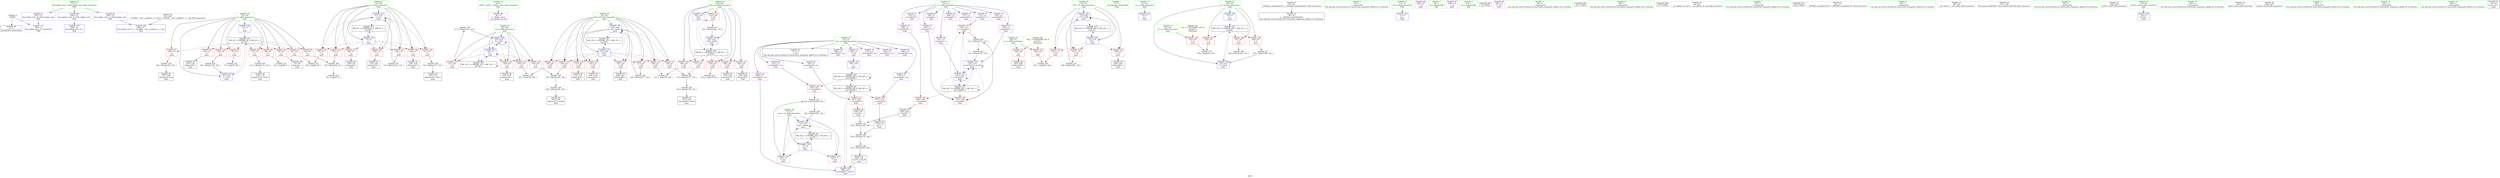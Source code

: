 digraph "SVFG" {
	label="SVFG";

	Node0x55aa3d83a610 [shape=record,color=grey,label="{NodeID: 0\nNullPtr}"];
	Node0x55aa3d83a610 -> Node0x55aa3d858ae0[style=solid];
	Node0x55aa3d83a610 -> Node0x55aa3d8603f0[style=solid];
	Node0x55aa3d8592c0 [shape=record,color=red,label="{NodeID: 97\n105\<--55\n\<--i\nmain\n}"];
	Node0x55aa3d8592c0 -> Node0x55aa3d85cbe0[style=solid];
	Node0x55aa3d83b0f0 [shape=record,color=green,label="{NodeID: 14\n4\<--6\n_ZStL8__ioinit\<--_ZStL8__ioinit_field_insensitive\nGlob }"];
	Node0x55aa3d83b0f0 -> Node0x55aa3d85b0b0[style=solid];
	Node0x55aa3d85cd60 [shape=record,color=grey,label="{NodeID: 194\n213 = Binary(212, 103, )\n}"];
	Node0x55aa3d85cd60 -> Node0x55aa3d860eb0[style=solid];
	Node0x55aa3d859e20 [shape=record,color=red,label="{NodeID: 111\n177\<--59\n\<--i26\nmain\n}"];
	Node0x55aa3d859e20 -> Node0x55aa3d865040[style=solid];
	Node0x55aa3d858190 [shape=record,color=green,label="{NodeID: 28\n59\<--60\ni26\<--i26_field_insensitive\nmain\n}"];
	Node0x55aa3d858190 -> Node0x55aa3d859bb0[style=solid];
	Node0x55aa3d858190 -> Node0x55aa3d859c80[style=solid];
	Node0x55aa3d858190 -> Node0x55aa3d859d50[style=solid];
	Node0x55aa3d858190 -> Node0x55aa3d859e20[style=solid];
	Node0x55aa3d858190 -> Node0x55aa3d859ef0[style=solid];
	Node0x55aa3d858190 -> Node0x55aa3d859fc0[style=solid];
	Node0x55aa3d858190 -> Node0x55aa3d860b70[style=solid];
	Node0x55aa3d858190 -> Node0x55aa3d861050[style=solid];
	Node0x55aa3d8651c0 [shape=record,color=grey,label="{NodeID: 208\n118 = Binary(117, 103, )\n}"];
	Node0x55aa3d8651c0 -> Node0x55aa3d85a2e0[style=solid];
	Node0x55aa3d85f150 [shape=record,color=red,label="{NodeID: 125\n212\<--63\n\<--k\nmain\n}"];
	Node0x55aa3d85f150 -> Node0x55aa3d85cd60[style=solid];
	Node0x55aa3d858cb0 [shape=record,color=black,label="{NodeID: 42\n17\<--15\n\<--res\nCan only get source location for instruction, argument, global var or function.}"];
	Node0x55aa3d86ddd0 [shape=record,color=black,label="{NodeID: 222\nMR_20V_2 = PHI(MR_20V_4, MR_20V_1, )\npts\{72 \}\n}"];
	Node0x55aa3d86ddd0 -> Node0x55aa3d8611f0[style=dashed];
	Node0x55aa3d85fcb0 [shape=record,color=red,label="{NodeID: 139\n175\<--174\n\<--arrayidx40\nmain\n}"];
	Node0x55aa3d85fcb0 -> Node0x55aa3d85a6f0[style=solid];
	Node0x55aa3d85a890 [shape=record,color=black,label="{NodeID: 56\n187\<--186\nidxprom47\<--sub46\nmain\n}"];
	Node0x55aa3d860900 [shape=record,color=blue,label="{NodeID: 153\n57\<--135\nj\<--inc\nmain\n}"];
	Node0x55aa3d860900 -> Node0x55aa3d859600[style=dashed];
	Node0x55aa3d860900 -> Node0x55aa3d8596d0[style=dashed];
	Node0x55aa3d860900 -> Node0x55aa3d8597a0[style=dashed];
	Node0x55aa3d860900 -> Node0x55aa3d859870[style=dashed];
	Node0x55aa3d860900 -> Node0x55aa3d859940[style=dashed];
	Node0x55aa3d860900 -> Node0x55aa3d859a10[style=dashed];
	Node0x55aa3d860900 -> Node0x55aa3d859ae0[style=dashed];
	Node0x55aa3d860900 -> Node0x55aa3d860900[style=dashed];
	Node0x55aa3d860900 -> Node0x55aa3d870ad0[style=dashed];
	Node0x55aa3d85b3f0 [shape=record,color=purple,label="{NodeID: 70\n111\<--13\narrayidx11\<--c\nmain\n}"];
	Node0x55aa3d85b3f0 -> Node0x55aa3d85fb10[style=solid];
	Node0x55aa3d861460 [shape=record,color=blue,label="{NodeID: 167\n73\<--258\ni75\<--inc86\nmain\n}"];
	Node0x55aa3d861460 -> Node0x55aa3d85f8a0[style=dashed];
	Node0x55aa3d861460 -> Node0x55aa3d85f970[style=dashed];
	Node0x55aa3d861460 -> Node0x55aa3d85fa40[style=dashed];
	Node0x55aa3d861460 -> Node0x55aa3d861460[style=dashed];
	Node0x55aa3d861460 -> Node0x55aa3d86e2d0[style=dashed];
	Node0x55aa3d85bf50 [shape=record,color=purple,label="{NodeID: 84\n248\<--15\narrayidx80\<--res\nmain\n}"];
	Node0x55aa3d83a4f0 [shape=record,color=green,label="{NodeID: 1\n7\<--1\n__dso_handle\<--dummyObj\nGlob }"];
	Node0x55aa3d859390 [shape=record,color=red,label="{NodeID: 98\n113\<--55\n\<--i\nmain\n}"];
	Node0x55aa3d859390 -> Node0x55aa3d85d660[style=solid];
	Node0x55aa3d83b1c0 [shape=record,color=green,label="{NodeID: 15\n8\<--10\nn\<--n_field_insensitive\nGlob }"];
	Node0x55aa3d83b1c0 -> Node0x55aa3d85fff0[style=solid];
	Node0x55aa3d85cee0 [shape=record,color=grey,label="{NodeID: 195\n218 = Binary(217, 103, )\n}"];
	Node0x55aa3d85cee0 -> Node0x55aa3d860f80[style=solid];
	Node0x55aa3d859ef0 [shape=record,color=red,label="{NodeID: 112\n204\<--59\n\<--i26\nmain\n}"];
	Node0x55aa3d859ef0 -> Node0x55aa3d85ad70[style=solid];
	Node0x55aa3d858220 [shape=record,color=green,label="{NodeID: 29\n61\<--62\nj30\<--j30_field_insensitive\nmain\n}"];
	Node0x55aa3d858220 -> Node0x55aa3d85a090[style=solid];
	Node0x55aa3d858220 -> Node0x55aa3d85a160[style=solid];
	Node0x55aa3d858220 -> Node0x55aa3d85ea00[style=solid];
	Node0x55aa3d858220 -> Node0x55aa3d85ead0[style=solid];
	Node0x55aa3d858220 -> Node0x55aa3d85eba0[style=solid];
	Node0x55aa3d858220 -> Node0x55aa3d85ec70[style=solid];
	Node0x55aa3d858220 -> Node0x55aa3d85ed40[style=solid];
	Node0x55aa3d858220 -> Node0x55aa3d85ee10[style=solid];
	Node0x55aa3d858220 -> Node0x55aa3d860c40[style=solid];
	Node0x55aa3d858220 -> Node0x55aa3d860f80[style=solid];
	Node0x55aa3d865340 [shape=record,color=grey,label="{NodeID: 209\n254 = Binary(253, 124, )\n}"];
	Node0x55aa3d865340 -> Node0x55aa3d861390[style=solid];
	Node0x55aa3d85f220 [shape=record,color=red,label="{NodeID: 126\n233\<--65\n\<--tt\nmain\n}"];
	Node0x55aa3d85f220 -> Node0x55aa3d866240[style=solid];
	Node0x55aa3d858db0 [shape=record,color=black,label="{NodeID: 43\n36\<--37\n\<--_ZNSt8ios_base4InitD1Ev\nCan only get source location for instruction, argument, global var or function.}"];
	Node0x55aa3d86e2d0 [shape=record,color=black,label="{NodeID: 223\nMR_22V_2 = PHI(MR_22V_4, MR_22V_1, )\npts\{74 \}\n}"];
	Node0x55aa3d86e2d0 -> Node0x55aa3d8612c0[style=dashed];
	Node0x55aa3d85fd80 [shape=record,color=red,label="{NodeID: 140\n189\<--188\n\<--arrayidx48\nmain\n}"];
	Node0x55aa3d85fd80 -> Node0x55aa3d85a960[style=solid];
	Node0x55aa3d85a960 [shape=record,color=black,label="{NodeID: 57\n190\<--189\nconv49\<--\nmain\n}"];
	Node0x55aa3d85a960 -> Node0x55aa3d862830[style=solid];
	Node0x55aa3d8609d0 [shape=record,color=blue,label="{NodeID: 154\n55\<--140\ni\<--inc24\nmain\n}"];
	Node0x55aa3d8609d0 -> Node0x55aa3d8705d0[style=dashed];
	Node0x55aa3d85b4c0 [shape=record,color=purple,label="{NodeID: 71\n116\<--13\narrayidx14\<--c\nmain\n}"];
	Node0x55aa3d861530 [shape=record,color=blue,label="{NodeID: 168\n67\<--270\nit\<--inc91\nmain\n}"];
	Node0x55aa3d861530 -> Node0x55aa3d86d8d0[style=dashed];
	Node0x55aa3d85c020 [shape=record,color=purple,label="{NodeID: 85\n251\<--15\narrayidx82\<--res\nmain\n}"];
	Node0x55aa3d85c020 -> Node0x55aa3d85ff20[style=solid];
	Node0x55aa3d83fa50 [shape=record,color=green,label="{NodeID: 2\n9\<--1\n\<--dummyObj\nCan only get source location for instruction, argument, global var or function.}"];
	Node0x55aa3d859460 [shape=record,color=red,label="{NodeID: 99\n125\<--55\n\<--i\nmain\n}"];
	Node0x55aa3d859460 -> Node0x55aa3d85a3b0[style=solid];
	Node0x55aa3d83edc0 [shape=record,color=green,label="{NodeID: 16\n11\<--12\nm\<--m_field_insensitive\nGlob }"];
	Node0x55aa3d83edc0 -> Node0x55aa3d8600f0[style=solid];
	Node0x55aa3d85d060 [shape=record,color=grey,label="{NodeID: 196\n186 = Binary(185, 103, )\n}"];
	Node0x55aa3d85d060 -> Node0x55aa3d85a890[style=solid];
	Node0x55aa3d859fc0 [shape=record,color=red,label="{NodeID: 113\n222\<--59\n\<--i26\nmain\n}"];
	Node0x55aa3d859fc0 -> Node0x55aa3d85d7e0[style=solid];
	Node0x55aa3d8582b0 [shape=record,color=green,label="{NodeID: 30\n63\<--64\nk\<--k_field_insensitive\nmain\n}"];
	Node0x55aa3d8582b0 -> Node0x55aa3d85eee0[style=solid];
	Node0x55aa3d8582b0 -> Node0x55aa3d85efb0[style=solid];
	Node0x55aa3d8582b0 -> Node0x55aa3d85f080[style=solid];
	Node0x55aa3d8582b0 -> Node0x55aa3d85f150[style=solid];
	Node0x55aa3d8582b0 -> Node0x55aa3d860d10[style=solid];
	Node0x55aa3d8582b0 -> Node0x55aa3d860eb0[style=solid];
	Node0x55aa3d8654c0 [shape=record,color=grey,label="{NodeID: 210\n258 = Binary(257, 103, )\n}"];
	Node0x55aa3d8654c0 -> Node0x55aa3d861460[style=solid];
	Node0x55aa3d85f2f0 [shape=record,color=red,label="{NodeID: 127\n232\<--67\n\<--it\nmain\n}"];
	Node0x55aa3d85f2f0 -> Node0x55aa3d866240[style=solid];
	Node0x55aa3d858eb0 [shape=record,color=black,label="{NodeID: 44\n97\<--96\nidxprom\<--\nmain\n}"];
	Node0x55aa3d85fe50 [shape=record,color=red,label="{NodeID: 141\n197\<--196\n\<--arrayidx53\nmain\n}"];
	Node0x55aa3d85fe50 -> Node0x55aa3d85abd0[style=solid];
	Node0x55aa3d85aa30 [shape=record,color=black,label="{NodeID: 58\n192\<--191\nidxprom50\<--\nmain\n}"];
	Node0x55aa3d860aa0 [shape=record,color=blue,label="{NodeID: 155\n149\<--103\n\<--\nmain\n}"];
	Node0x55aa3d860aa0 -> Node0x55aa3d8700d0[style=dashed];
	Node0x55aa3d85b590 [shape=record,color=purple,label="{NodeID: 72\n120\<--13\narrayidx17\<--c\nmain\n}"];
	Node0x55aa3d85b590 -> Node0x55aa3d85fbe0[style=solid];
	Node0x55aa3d85c0f0 [shape=record,color=purple,label="{NodeID: 86\n226\<--19\n\<--.str\nmain\n}"];
	Node0x55aa3d83e590 [shape=record,color=green,label="{NodeID: 3\n19\<--1\n.str\<--dummyObj\nGlob }"];
	Node0x55aa3d859530 [shape=record,color=red,label="{NodeID: 100\n139\<--55\n\<--i\nmain\n}"];
	Node0x55aa3d859530 -> Node0x55aa3d864bc0[style=solid];
	Node0x55aa3d83ee90 [shape=record,color=green,label="{NodeID: 17\n13\<--14\nc\<--c_field_insensitive\nGlob }"];
	Node0x55aa3d83ee90 -> Node0x55aa3d85b180[style=solid];
	Node0x55aa3d83ee90 -> Node0x55aa3d85b250[style=solid];
	Node0x55aa3d83ee90 -> Node0x55aa3d85b320[style=solid];
	Node0x55aa3d83ee90 -> Node0x55aa3d85b3f0[style=solid];
	Node0x55aa3d83ee90 -> Node0x55aa3d85b4c0[style=solid];
	Node0x55aa3d83ee90 -> Node0x55aa3d85b590[style=solid];
	Node0x55aa3d83ee90 -> Node0x55aa3d85b660[style=solid];
	Node0x55aa3d83ee90 -> Node0x55aa3d85b730[style=solid];
	Node0x55aa3d83ee90 -> Node0x55aa3d85b800[style=solid];
	Node0x55aa3d83ee90 -> Node0x55aa3d85b8d0[style=solid];
	Node0x55aa3d85d1e0 [shape=record,color=grey,label="{NodeID: 197\n270 = Binary(269, 103, )\n}"];
	Node0x55aa3d85d1e0 -> Node0x55aa3d861530[style=solid];
	Node0x55aa3d85a090 [shape=record,color=red,label="{NodeID: 114\n159\<--61\n\<--j30\nmain\n}"];
	Node0x55aa3d85a090 -> Node0x55aa3d865f40[style=solid];
	Node0x55aa3d858340 [shape=record,color=green,label="{NodeID: 31\n65\<--66\ntt\<--tt_field_insensitive\nmain\n}"];
	Node0x55aa3d858340 -> Node0x55aa3d85f220[style=solid];
	Node0x55aa3d865640 [shape=record,color=grey,label="{NodeID: 211\n253 = Binary(245, 252, )\n}"];
	Node0x55aa3d865640 -> Node0x55aa3d865340[style=solid];
	Node0x55aa3d85f3c0 [shape=record,color=red,label="{NodeID: 128\n261\<--67\n\<--it\nmain\n}"];
	Node0x55aa3d85f3c0 -> Node0x55aa3d85d360[style=solid];
	Node0x55aa3d858f80 [shape=record,color=black,label="{NodeID: 45\n100\<--99\nidxprom6\<--\nmain\n}"];
	Node0x55aa3d85ff20 [shape=record,color=red,label="{NodeID: 142\n252\<--251\n\<--arrayidx82\nmain\n}"];
	Node0x55aa3d85ff20 -> Node0x55aa3d865640[style=solid];
	Node0x55aa3d85ab00 [shape=record,color=black,label="{NodeID: 59\n195\<--194\nidxprom52\<--\nmain\n}"];
	Node0x55aa3d8732d0 [shape=record,color=black,label="{NodeID: 239\nMR_26V_5 = PHI(MR_26V_6, MR_26V_4, )\npts\{180000 \}\n}"];
	Node0x55aa3d8732d0 -> Node0x55aa3d85fcb0[style=dashed];
	Node0x55aa3d8732d0 -> Node0x55aa3d85fe50[style=dashed];
	Node0x55aa3d8732d0 -> Node0x55aa3d860de0[style=dashed];
	Node0x55aa3d8732d0 -> Node0x55aa3d8700d0[style=dashed];
	Node0x55aa3d8732d0 -> Node0x55aa3d8732d0[style=dashed];
	Node0x55aa3d860b70 [shape=record,color=blue,label="{NodeID: 156\n59\<--152\ni26\<--\nmain\n}"];
	Node0x55aa3d860b70 -> Node0x55aa3d86f1d0[style=dashed];
	Node0x55aa3d85b660 [shape=record,color=purple,label="{NodeID: 73\n127\<--13\narrayidx20\<--c\nmain\n}"];
	Node0x55aa3d85c1c0 [shape=record,color=purple,label="{NodeID: 87\n236\<--19\n\<--.str\nmain\n}"];
	Node0x55aa3d83e620 [shape=record,color=green,label="{NodeID: 4\n21\<--1\n.str.1\<--dummyObj\nGlob }"];
	Node0x55aa3d880000 [shape=record,color=black,label="{NodeID: 267\n35 = PHI()\n}"];
	Node0x55aa3d859600 [shape=record,color=red,label="{NodeID: 101\n84\<--57\n\<--j\nmain\n}"];
	Node0x55aa3d859600 -> Node0x55aa3d865c40[style=solid];
	Node0x55aa3d83ef60 [shape=record,color=green,label="{NodeID: 18\n15\<--18\nres\<--res_field_insensitive\nGlob }"];
	Node0x55aa3d83ef60 -> Node0x55aa3d858cb0[style=solid];
	Node0x55aa3d83ef60 -> Node0x55aa3d85b9a0[style=solid];
	Node0x55aa3d83ef60 -> Node0x55aa3d85ba70[style=solid];
	Node0x55aa3d83ef60 -> Node0x55aa3d85bb40[style=solid];
	Node0x55aa3d83ef60 -> Node0x55aa3d85bc10[style=solid];
	Node0x55aa3d83ef60 -> Node0x55aa3d85bce0[style=solid];
	Node0x55aa3d83ef60 -> Node0x55aa3d85bdb0[style=solid];
	Node0x55aa3d83ef60 -> Node0x55aa3d85be80[style=solid];
	Node0x55aa3d83ef60 -> Node0x55aa3d85bf50[style=solid];
	Node0x55aa3d83ef60 -> Node0x55aa3d85c020[style=solid];
	Node0x55aa3d85d360 [shape=record,color=grey,label="{NodeID: 198\n262 = Binary(261, 103, )\n}"];
	Node0x55aa3d85a160 [shape=record,color=red,label="{NodeID: 115\n166\<--61\n\<--j30\nmain\n}"];
	Node0x55aa3d85a160 -> Node0x55aa3d8657c0[style=solid];
	Node0x55aa3d8583d0 [shape=record,color=green,label="{NodeID: 32\n67\<--68\nit\<--it_field_insensitive\nmain\n}"];
	Node0x55aa3d8583d0 -> Node0x55aa3d85f2f0[style=solid];
	Node0x55aa3d8583d0 -> Node0x55aa3d85f3c0[style=solid];
	Node0x55aa3d8583d0 -> Node0x55aa3d85f490[style=solid];
	Node0x55aa3d8583d0 -> Node0x55aa3d861120[style=solid];
	Node0x55aa3d8583d0 -> Node0x55aa3d861530[style=solid];
	Node0x55aa3d8657c0 [shape=record,color=grey,label="{NodeID: 212\n167 = cmp(165, 166, )\n}"];
	Node0x55aa3d85f490 [shape=record,color=red,label="{NodeID: 129\n269\<--67\n\<--it\nmain\n}"];
	Node0x55aa3d85f490 -> Node0x55aa3d85d1e0[style=solid];
	Node0x55aa3d859050 [shape=record,color=black,label="{NodeID: 46\n107\<--106\nidxprom8\<--sub\nmain\n}"];
	Node0x55aa3d86f1d0 [shape=record,color=black,label="{NodeID: 226\nMR_8V_3 = PHI(MR_8V_4, MR_8V_2, )\npts\{60 \}\n}"];
	Node0x55aa3d86f1d0 -> Node0x55aa3d859bb0[style=dashed];
	Node0x55aa3d86f1d0 -> Node0x55aa3d859c80[style=dashed];
	Node0x55aa3d86f1d0 -> Node0x55aa3d859d50[style=dashed];
	Node0x55aa3d86f1d0 -> Node0x55aa3d859e20[style=dashed];
	Node0x55aa3d86f1d0 -> Node0x55aa3d859ef0[style=dashed];
	Node0x55aa3d86f1d0 -> Node0x55aa3d859fc0[style=dashed];
	Node0x55aa3d86f1d0 -> Node0x55aa3d861050[style=dashed];
	Node0x55aa3d85fff0 [shape=record,color=blue,label="{NodeID: 143\n8\<--9\nn\<--\nGlob }"];
	Node0x55aa3d85abd0 [shape=record,color=black,label="{NodeID: 60\n198\<--197\nconv54\<--\nmain\n}"];
	Node0x55aa3d85abd0 -> Node0x55aa3d862830[style=solid];
	Node0x55aa3d860c40 [shape=record,color=blue,label="{NodeID: 157\n61\<--103\nj30\<--\nmain\n}"];
	Node0x55aa3d860c40 -> Node0x55aa3d85a090[style=dashed];
	Node0x55aa3d860c40 -> Node0x55aa3d85a160[style=dashed];
	Node0x55aa3d860c40 -> Node0x55aa3d85ea00[style=dashed];
	Node0x55aa3d860c40 -> Node0x55aa3d85ead0[style=dashed];
	Node0x55aa3d860c40 -> Node0x55aa3d85eba0[style=dashed];
	Node0x55aa3d860c40 -> Node0x55aa3d85ec70[style=dashed];
	Node0x55aa3d860c40 -> Node0x55aa3d85ed40[style=dashed];
	Node0x55aa3d860c40 -> Node0x55aa3d85ee10[style=dashed];
	Node0x55aa3d860c40 -> Node0x55aa3d860f80[style=dashed];
	Node0x55aa3d860c40 -> Node0x55aa3d86f6d0[style=dashed];
	Node0x55aa3d85b730 [shape=record,color=purple,label="{NodeID: 74\n130\<--13\narrayidx22\<--c\nmain\n}"];
	Node0x55aa3d85b730 -> Node0x55aa3d860830[style=solid];
	Node0x55aa3d85c290 [shape=record,color=purple,label="{NodeID: 88\n264\<--21\n\<--.str.1\nmain\n}"];
	Node0x55aa3d83a7b0 [shape=record,color=green,label="{NodeID: 5\n24\<--1\n\<--dummyObj\nCan only get source location for instruction, argument, global var or function.}"];
	Node0x55aa3d880100 [shape=record,color=black,label="{NodeID: 268\n227 = PHI()\n}"];
	Node0x55aa3d8596d0 [shape=record,color=red,label="{NodeID: 102\n91\<--57\n\<--j\nmain\n}"];
	Node0x55aa3d8596d0 -> Node0x55aa3d862530[style=solid];
	Node0x55aa3d83f030 [shape=record,color=green,label="{NodeID: 19\n23\<--27\nllvm.global_ctors\<--llvm.global_ctors_field_insensitive\nGlob }"];
	Node0x55aa3d83f030 -> Node0x55aa3d85c360[style=solid];
	Node0x55aa3d83f030 -> Node0x55aa3d85c460[style=solid];
	Node0x55aa3d83f030 -> Node0x55aa3d85c560[style=solid];
	Node0x55aa3d85d4e0 [shape=record,color=grey,label="{NodeID: 199\n185 = Binary(183, 184, )\n}"];
	Node0x55aa3d85d4e0 -> Node0x55aa3d85d060[style=solid];
	Node0x55aa3d85ea00 [shape=record,color=red,label="{NodeID: 116\n172\<--61\n\<--j30\nmain\n}"];
	Node0x55aa3d85ea00 -> Node0x55aa3d85a620[style=solid];
	Node0x55aa3d8584a0 [shape=record,color=green,label="{NodeID: 33\n69\<--70\nn\<--n_field_insensitive\nmain\n}"];
	Node0x55aa3d8584a0 -> Node0x55aa3d85f560[style=solid];
	Node0x55aa3d8584a0 -> Node0x55aa3d85f630[style=solid];
	Node0x55aa3d865940 [shape=record,color=grey,label="{NodeID: 213\n94 = cmp(93, 9, )\n}"];
	Node0x55aa3d85f560 [shape=record,color=red,label="{NodeID: 130\n242\<--69\n\<--n\nmain\n}"];
	Node0x55aa3d85f560 -> Node0x55aa3d8663c0[style=solid];
	Node0x55aa3d859120 [shape=record,color=black,label="{NodeID: 47\n110\<--109\nidxprom10\<--\nmain\n}"];
	Node0x55aa3d86f6d0 [shape=record,color=black,label="{NodeID: 227\nMR_10V_2 = PHI(MR_10V_4, MR_10V_1, )\npts\{62 \}\n}"];
	Node0x55aa3d86f6d0 -> Node0x55aa3d860c40[style=dashed];
	Node0x55aa3d8600f0 [shape=record,color=blue,label="{NodeID: 144\n11\<--9\nm\<--\nGlob }"];
	Node0x55aa3d85aca0 [shape=record,color=black,label="{NodeID: 61\n203\<--201\nconv57\<--rem56\nmain\n}"];
	Node0x55aa3d85aca0 -> Node0x55aa3d860de0[style=solid];
	Node0x55aa3d860d10 [shape=record,color=blue,label="{NodeID: 158\n63\<--9\nk\<--\nmain\n}"];
	Node0x55aa3d860d10 -> Node0x55aa3d85eee0[style=dashed];
	Node0x55aa3d860d10 -> Node0x55aa3d85efb0[style=dashed];
	Node0x55aa3d860d10 -> Node0x55aa3d85f080[style=dashed];
	Node0x55aa3d860d10 -> Node0x55aa3d85f150[style=dashed];
	Node0x55aa3d860d10 -> Node0x55aa3d860d10[style=dashed];
	Node0x55aa3d860d10 -> Node0x55aa3d860eb0[style=dashed];
	Node0x55aa3d860d10 -> Node0x55aa3d86fbd0[style=dashed];
	Node0x55aa3d85b800 [shape=record,color=purple,label="{NodeID: 75\n182\<--13\narrayidx44\<--c\nmain\n}"];
	Node0x55aa3d85c360 [shape=record,color=purple,label="{NodeID: 89\n289\<--23\nllvm.global_ctors_0\<--llvm.global_ctors\nGlob }"];
	Node0x55aa3d85c360 -> Node0x55aa3d8601f0[style=solid];
	Node0x55aa3d83a840 [shape=record,color=green,label="{NodeID: 6\n80\<--1\n\<--dummyObj\nCan only get source location for instruction, argument, global var or function.}"];
	Node0x55aa3d880200 [shape=record,color=black,label="{NodeID: 269\n237 = PHI()\n}"];
	Node0x55aa3d8597a0 [shape=record,color=red,label="{NodeID: 103\n99\<--57\n\<--j\nmain\n}"];
	Node0x55aa3d8597a0 -> Node0x55aa3d858f80[style=solid];
	Node0x55aa3d83f100 [shape=record,color=green,label="{NodeID: 20\n28\<--29\n__cxx_global_var_init\<--__cxx_global_var_init_field_insensitive\n}"];
	Node0x55aa3d85d660 [shape=record,color=grey,label="{NodeID: 200\n114 = Binary(113, 103, )\n}"];
	Node0x55aa3d85d660 -> Node0x55aa3d85a210[style=solid];
	Node0x55aa3d85ead0 [shape=record,color=red,label="{NodeID: 117\n178\<--61\n\<--j30\nmain\n}"];
	Node0x55aa3d85ead0 -> Node0x55aa3d865040[style=solid];
	Node0x55aa3d858570 [shape=record,color=green,label="{NodeID: 34\n71\<--72\nans\<--ans_field_insensitive\nmain\n}"];
	Node0x55aa3d858570 -> Node0x55aa3d85f700[style=solid];
	Node0x55aa3d858570 -> Node0x55aa3d85f7d0[style=solid];
	Node0x55aa3d858570 -> Node0x55aa3d8611f0[style=solid];
	Node0x55aa3d858570 -> Node0x55aa3d861390[style=solid];
	Node0x55aa3d865ac0 [shape=record,color=grey,label="{NodeID: 214\n89 = cmp(88, 9, )\n}"];
	Node0x55aa3d85f630 [shape=record,color=red,label="{NodeID: 131\n246\<--69\n\<--n\nmain\n}"];
	Node0x55aa3d85f630 -> Node0x55aa3d85af10[style=solid];
	Node0x55aa3d85a210 [shape=record,color=black,label="{NodeID: 48\n115\<--114\nidxprom13\<--sub12\nmain\n}"];
	Node0x55aa3d86fbd0 [shape=record,color=black,label="{NodeID: 228\nMR_12V_2 = PHI(MR_12V_3, MR_12V_1, )\npts\{64 \}\n}"];
	Node0x55aa3d86fbd0 -> Node0x55aa3d860d10[style=dashed];
	Node0x55aa3d86fbd0 -> Node0x55aa3d86fbd0[style=dashed];
	Node0x55aa3d8601f0 [shape=record,color=blue,label="{NodeID: 145\n289\<--24\nllvm.global_ctors_0\<--\nGlob }"];
	Node0x55aa3d85ad70 [shape=record,color=black,label="{NodeID: 62\n205\<--204\nidxprom58\<--\nmain\n}"];
	Node0x55aa3d860de0 [shape=record,color=blue,label="{NodeID: 159\n209\<--203\narrayidx61\<--conv57\nmain\n}"];
	Node0x55aa3d860de0 -> Node0x55aa3d8732d0[style=dashed];
	Node0x55aa3d85b8d0 [shape=record,color=purple,label="{NodeID: 76\n188\<--13\narrayidx48\<--c\nmain\n}"];
	Node0x55aa3d85b8d0 -> Node0x55aa3d85fd80[style=solid];
	Node0x55aa3d85c460 [shape=record,color=purple,label="{NodeID: 90\n290\<--23\nllvm.global_ctors_1\<--llvm.global_ctors\nGlob }"];
	Node0x55aa3d85c460 -> Node0x55aa3d8602f0[style=solid];
	Node0x55aa3d83a9f0 [shape=record,color=green,label="{NodeID: 7\n103\<--1\n\<--dummyObj\nCan only get source location for instruction, argument, global var or function.}"];
	Node0x55aa3d880300 [shape=record,color=black,label="{NodeID: 270\n265 = PHI()\n}"];
	Node0x55aa3d859870 [shape=record,color=red,label="{NodeID: 104\n109\<--57\n\<--j\nmain\n}"];
	Node0x55aa3d859870 -> Node0x55aa3d859120[style=solid];
	Node0x55aa3d83f1d0 [shape=record,color=green,label="{NodeID: 21\n32\<--33\n_ZNSt8ios_base4InitC1Ev\<--_ZNSt8ios_base4InitC1Ev_field_insensitive\n}"];
	Node0x55aa3d85d7e0 [shape=record,color=grey,label="{NodeID: 201\n223 = Binary(222, 103, )\n}"];
	Node0x55aa3d85d7e0 -> Node0x55aa3d861050[style=solid];
	Node0x55aa3d85eba0 [shape=record,color=red,label="{NodeID: 118\n183\<--61\n\<--j30\nmain\n}"];
	Node0x55aa3d85eba0 -> Node0x55aa3d85d4e0[style=solid];
	Node0x55aa3d858640 [shape=record,color=green,label="{NodeID: 35\n73\<--74\ni75\<--i75_field_insensitive\nmain\n}"];
	Node0x55aa3d858640 -> Node0x55aa3d85f8a0[style=solid];
	Node0x55aa3d858640 -> Node0x55aa3d85f970[style=solid];
	Node0x55aa3d858640 -> Node0x55aa3d85fa40[style=solid];
	Node0x55aa3d858640 -> Node0x55aa3d8612c0[style=solid];
	Node0x55aa3d858640 -> Node0x55aa3d861460[style=solid];
	Node0x55aa3d865c40 [shape=record,color=grey,label="{NodeID: 215\n86 = cmp(84, 85, )\n}"];
	Node0x55aa3d85f700 [shape=record,color=red,label="{NodeID: 132\n245\<--71\n\<--ans\nmain\n}"];
	Node0x55aa3d85f700 -> Node0x55aa3d865640[style=solid];
	Node0x55aa3d85a2e0 [shape=record,color=black,label="{NodeID: 49\n119\<--118\nidxprom16\<--sub15\nmain\n}"];
	Node0x55aa3d8700d0 [shape=record,color=black,label="{NodeID: 229\nMR_26V_3 = PHI(MR_26V_4, MR_26V_2, )\npts\{180000 \}\n}"];
	Node0x55aa3d8700d0 -> Node0x55aa3d85ff20[style=dashed];
	Node0x55aa3d8700d0 -> Node0x55aa3d8700d0[style=dashed];
	Node0x55aa3d8700d0 -> Node0x55aa3d8732d0[style=dashed];
	Node0x55aa3d8602f0 [shape=record,color=blue,label="{NodeID: 146\n290\<--25\nllvm.global_ctors_1\<--_GLOBAL__sub_I_vepifanov_2_1.cpp\nGlob }"];
	Node0x55aa3d85ae40 [shape=record,color=black,label="{NodeID: 63\n208\<--207\nidxprom60\<--\nmain\n}"];
	Node0x55aa3d860eb0 [shape=record,color=blue,label="{NodeID: 160\n63\<--213\nk\<--inc63\nmain\n}"];
	Node0x55aa3d860eb0 -> Node0x55aa3d85eee0[style=dashed];
	Node0x55aa3d860eb0 -> Node0x55aa3d85efb0[style=dashed];
	Node0x55aa3d860eb0 -> Node0x55aa3d85f080[style=dashed];
	Node0x55aa3d860eb0 -> Node0x55aa3d85f150[style=dashed];
	Node0x55aa3d860eb0 -> Node0x55aa3d860d10[style=dashed];
	Node0x55aa3d860eb0 -> Node0x55aa3d860eb0[style=dashed];
	Node0x55aa3d860eb0 -> Node0x55aa3d86fbd0[style=dashed];
	Node0x55aa3d85b9a0 [shape=record,color=purple,label="{NodeID: 77\n149\<--15\n\<--res\nmain\n}"];
	Node0x55aa3d85b9a0 -> Node0x55aa3d860aa0[style=solid];
	Node0x55aa3d85c560 [shape=record,color=purple,label="{NodeID: 91\n291\<--23\nllvm.global_ctors_2\<--llvm.global_ctors\nGlob }"];
	Node0x55aa3d85c560 -> Node0x55aa3d8603f0[style=solid];
	Node0x55aa3d83aa80 [shape=record,color=green,label="{NodeID: 8\n124\<--1\n\<--dummyObj\nCan only get source location for instruction, argument, global var or function.}"];
	Node0x55aa3d859940 [shape=record,color=red,label="{NodeID: 105\n117\<--57\n\<--j\nmain\n}"];
	Node0x55aa3d859940 -> Node0x55aa3d8651c0[style=solid];
	Node0x55aa3d83f2a0 [shape=record,color=green,label="{NodeID: 22\n38\<--39\n__cxa_atexit\<--__cxa_atexit_field_insensitive\n}"];
	Node0x55aa3d864900 [shape=record,color=grey,label="{NodeID: 202\n123 = Binary(122, 124, )\n}"];
	Node0x55aa3d864900 -> Node0x55aa3d860830[style=solid];
	Node0x55aa3d85ec70 [shape=record,color=red,label="{NodeID: 119\n191\<--61\n\<--j30\nmain\n}"];
	Node0x55aa3d85ec70 -> Node0x55aa3d85aa30[style=solid];
	Node0x55aa3d858710 [shape=record,color=green,label="{NodeID: 36\n147\<--148\nllvm.memset.p0i8.i64\<--llvm.memset.p0i8.i64_field_insensitive\n}"];
	Node0x55aa3d865dc0 [shape=record,color=grey,label="{NodeID: 216\n79 = cmp(78, 80, )\n}"];
	Node0x55aa3d85f7d0 [shape=record,color=red,label="{NodeID: 133\n263\<--71\n\<--ans\nmain\n}"];
	Node0x55aa3d85a3b0 [shape=record,color=black,label="{NodeID: 50\n126\<--125\nidxprom19\<--\nmain\n}"];
	Node0x55aa3d8705d0 [shape=record,color=black,label="{NodeID: 230\nMR_4V_3 = PHI(MR_4V_4, MR_4V_2, )\npts\{56 \}\n}"];
	Node0x55aa3d8705d0 -> Node0x55aa3d85c660[style=dashed];
	Node0x55aa3d8705d0 -> Node0x55aa3d85c730[style=dashed];
	Node0x55aa3d8705d0 -> Node0x55aa3d85c800[style=dashed];
	Node0x55aa3d8705d0 -> Node0x55aa3d85c8d0[style=dashed];
	Node0x55aa3d8705d0 -> Node0x55aa3d8591f0[style=dashed];
	Node0x55aa3d8705d0 -> Node0x55aa3d8592c0[style=dashed];
	Node0x55aa3d8705d0 -> Node0x55aa3d859390[style=dashed];
	Node0x55aa3d8705d0 -> Node0x55aa3d859460[style=dashed];
	Node0x55aa3d8705d0 -> Node0x55aa3d859530[style=dashed];
	Node0x55aa3d8705d0 -> Node0x55aa3d8609d0[style=dashed];
	Node0x55aa3d8603f0 [shape=record,color=blue, style = dotted,label="{NodeID: 147\n291\<--3\nllvm.global_ctors_2\<--dummyVal\nGlob }"];
	Node0x55aa3d85af10 [shape=record,color=black,label="{NodeID: 64\n247\<--246\nidxprom79\<--\nmain\n}"];
	Node0x55aa3d860f80 [shape=record,color=blue,label="{NodeID: 161\n61\<--218\nj30\<--inc66\nmain\n}"];
	Node0x55aa3d860f80 -> Node0x55aa3d85a090[style=dashed];
	Node0x55aa3d860f80 -> Node0x55aa3d85a160[style=dashed];
	Node0x55aa3d860f80 -> Node0x55aa3d85ea00[style=dashed];
	Node0x55aa3d860f80 -> Node0x55aa3d85ead0[style=dashed];
	Node0x55aa3d860f80 -> Node0x55aa3d85eba0[style=dashed];
	Node0x55aa3d860f80 -> Node0x55aa3d85ec70[style=dashed];
	Node0x55aa3d860f80 -> Node0x55aa3d85ed40[style=dashed];
	Node0x55aa3d860f80 -> Node0x55aa3d85ee10[style=dashed];
	Node0x55aa3d860f80 -> Node0x55aa3d860f80[style=dashed];
	Node0x55aa3d860f80 -> Node0x55aa3d86f6d0[style=dashed];
	Node0x55aa3d85ba70 [shape=record,color=purple,label="{NodeID: 78\n171\<--15\narrayidx38\<--res\nmain\n}"];
	Node0x55aa3d85c660 [shape=record,color=red,label="{NodeID: 92\n78\<--55\n\<--i\nmain\n}"];
	Node0x55aa3d85c660 -> Node0x55aa3d865dc0[style=solid];
	Node0x55aa3d83ab10 [shape=record,color=green,label="{NodeID: 9\n144\<--1\n\<--dummyObj\nCan only get source location for instruction, argument, global var or function.}"];
	Node0x55aa3d862530 [shape=record,color=grey,label="{NodeID: 189\n93 = Binary(91, 92, )\n}"];
	Node0x55aa3d862530 -> Node0x55aa3d865940[style=solid];
	Node0x55aa3d859a10 [shape=record,color=red,label="{NodeID: 106\n128\<--57\n\<--j\nmain\n}"];
	Node0x55aa3d859a10 -> Node0x55aa3d85a480[style=solid];
	Node0x55aa3d83f370 [shape=record,color=green,label="{NodeID: 23\n37\<--43\n_ZNSt8ios_base4InitD1Ev\<--_ZNSt8ios_base4InitD1Ev_field_insensitive\n}"];
	Node0x55aa3d83f370 -> Node0x55aa3d858db0[style=solid];
	Node0x55aa3d864a40 [shape=record,color=grey,label="{NodeID: 203\n122 = Binary(112, 121, )\n}"];
	Node0x55aa3d864a40 -> Node0x55aa3d864900[style=solid];
	Node0x55aa3d85ed40 [shape=record,color=red,label="{NodeID: 120\n207\<--61\n\<--j30\nmain\n}"];
	Node0x55aa3d85ed40 -> Node0x55aa3d85ae40[style=solid];
	Node0x55aa3d8587e0 [shape=record,color=green,label="{NodeID: 37\n228\<--229\nscanf\<--scanf_field_insensitive\n}"];
	Node0x55aa3d865f40 [shape=record,color=grey,label="{NodeID: 217\n161 = cmp(159, 160, )\n}"];
	Node0x55aa3d85f8a0 [shape=record,color=red,label="{NodeID: 134\n241\<--73\n\<--i75\nmain\n}"];
	Node0x55aa3d85f8a0 -> Node0x55aa3d8663c0[style=solid];
	Node0x55aa3d85a480 [shape=record,color=black,label="{NodeID: 51\n129\<--128\nidxprom21\<--\nmain\n}"];
	Node0x55aa3d870ad0 [shape=record,color=black,label="{NodeID: 231\nMR_6V_2 = PHI(MR_6V_4, MR_6V_1, )\npts\{58 \}\n}"];
	Node0x55aa3d870ad0 -> Node0x55aa3d860690[style=dashed];
	Node0x55aa3d8604f0 [shape=record,color=blue,label="{NodeID: 148\n53\<--9\nretval\<--\nmain\n}"];
	Node0x55aa3d85afe0 [shape=record,color=black,label="{NodeID: 65\n250\<--249\nidxprom81\<--\nmain\n}"];
	Node0x55aa3d861050 [shape=record,color=blue,label="{NodeID: 162\n59\<--223\ni26\<--inc69\nmain\n}"];
	Node0x55aa3d861050 -> Node0x55aa3d86f1d0[style=dashed];
	Node0x55aa3d85bb40 [shape=record,color=purple,label="{NodeID: 79\n174\<--15\narrayidx40\<--res\nmain\n}"];
	Node0x55aa3d85bb40 -> Node0x55aa3d85fcb0[style=solid];
	Node0x55aa3d85c730 [shape=record,color=red,label="{NodeID: 93\n85\<--55\n\<--i\nmain\n}"];
	Node0x55aa3d85c730 -> Node0x55aa3d865c40[style=solid];
	Node0x55aa3d83acb0 [shape=record,color=green,label="{NodeID: 10\n145\<--1\n\<--dummyObj\nCan only get source location for instruction, argument, global var or function.}"];
	Node0x55aa3d8626b0 [shape=record,color=grey,label="{NodeID: 190\n201 = Binary(200, 202, )\n}"];
	Node0x55aa3d8626b0 -> Node0x55aa3d85aca0[style=solid];
	Node0x55aa3d859ae0 [shape=record,color=red,label="{NodeID: 107\n134\<--57\n\<--j\nmain\n}"];
	Node0x55aa3d859ae0 -> Node0x55aa3d864d40[style=solid];
	Node0x55aa3d83f440 [shape=record,color=green,label="{NodeID: 24\n50\<--51\nmain\<--main_field_insensitive\n}"];
	Node0x55aa3d864bc0 [shape=record,color=grey,label="{NodeID: 204\n140 = Binary(139, 103, )\n}"];
	Node0x55aa3d864bc0 -> Node0x55aa3d8609d0[style=solid];
	Node0x55aa3d85ee10 [shape=record,color=red,label="{NodeID: 121\n217\<--61\n\<--j30\nmain\n}"];
	Node0x55aa3d85ee10 -> Node0x55aa3d85cee0[style=solid];
	Node0x55aa3d8588e0 [shape=record,color=green,label="{NodeID: 38\n266\<--267\nprintf\<--printf_field_insensitive\n}"];
	Node0x55aa3d8660c0 [shape=record,color=grey,label="{NodeID: 218\n155 = cmp(154, 80, )\n}"];
	Node0x55aa3d85f970 [shape=record,color=red,label="{NodeID: 135\n249\<--73\n\<--i75\nmain\n}"];
	Node0x55aa3d85f970 -> Node0x55aa3d85afe0[style=solid];
	Node0x55aa3d85a550 [shape=record,color=black,label="{NodeID: 52\n170\<--169\nidxprom37\<--\nmain\n}"];
	Node0x55aa3d870fd0 [shape=record,color=black,label="{NodeID: 232\nMR_24V_2 = PHI(MR_24V_3, MR_24V_1, )\npts\{140000 \}\n}"];
	Node0x55aa3d870fd0 -> Node0x55aa3d85fb10[style=dashed];
	Node0x55aa3d870fd0 -> Node0x55aa3d85fbe0[style=dashed];
	Node0x55aa3d870fd0 -> Node0x55aa3d85fd80[style=dashed];
	Node0x55aa3d870fd0 -> Node0x55aa3d860760[style=dashed];
	Node0x55aa3d870fd0 -> Node0x55aa3d860830[style=dashed];
	Node0x55aa3d870fd0 -> Node0x55aa3d870fd0[style=dashed];
	Node0x55aa3d8605c0 [shape=record,color=blue,label="{NodeID: 149\n55\<--9\ni\<--\nmain\n}"];
	Node0x55aa3d8605c0 -> Node0x55aa3d8705d0[style=dashed];
	Node0x55aa3d85b0b0 [shape=record,color=purple,label="{NodeID: 66\n34\<--4\n\<--_ZStL8__ioinit\n__cxx_global_var_init\n}"];
	Node0x55aa3d861120 [shape=record,color=blue,label="{NodeID: 163\n67\<--9\nit\<--\nmain\n}"];
	Node0x55aa3d861120 -> Node0x55aa3d86d8d0[style=dashed];
	Node0x55aa3d85bc10 [shape=record,color=purple,label="{NodeID: 80\n193\<--15\narrayidx51\<--res\nmain\n}"];
	Node0x55aa3d85c800 [shape=record,color=red,label="{NodeID: 94\n88\<--55\n\<--i\nmain\n}"];
	Node0x55aa3d85c800 -> Node0x55aa3d865ac0[style=solid];
	Node0x55aa3d83ad80 [shape=record,color=green,label="{NodeID: 11\n146\<--1\n\<--dummyObj\nCan only get source location for instruction, argument, global var or function.}"];
	Node0x55aa3d862830 [shape=record,color=grey,label="{NodeID: 191\n199 = Binary(190, 198, )\n}"];
	Node0x55aa3d862830 -> Node0x55aa3d85ca60[style=solid];
	Node0x55aa3d859bb0 [shape=record,color=red,label="{NodeID: 108\n154\<--59\n\<--i26\nmain\n}"];
	Node0x55aa3d859bb0 -> Node0x55aa3d8660c0[style=solid];
	Node0x55aa3d83f540 [shape=record,color=green,label="{NodeID: 25\n53\<--54\nretval\<--retval_field_insensitive\nmain\n}"];
	Node0x55aa3d83f540 -> Node0x55aa3d8604f0[style=solid];
	Node0x55aa3d864d40 [shape=record,color=grey,label="{NodeID: 205\n135 = Binary(134, 103, )\n}"];
	Node0x55aa3d864d40 -> Node0x55aa3d860900[style=solid];
	Node0x55aa3d85eee0 [shape=record,color=red,label="{NodeID: 122\n165\<--63\n\<--k\nmain\n}"];
	Node0x55aa3d85eee0 -> Node0x55aa3d8657c0[style=solid];
	Node0x55aa3d8589e0 [shape=record,color=green,label="{NodeID: 39\n25\<--285\n_GLOBAL__sub_I_vepifanov_2_1.cpp\<--_GLOBAL__sub_I_vepifanov_2_1.cpp_field_insensitive\n}"];
	Node0x55aa3d8589e0 -> Node0x55aa3d8602f0[style=solid];
	Node0x55aa3d866240 [shape=record,color=grey,label="{NodeID: 219\n234 = cmp(232, 233, )\n}"];
	Node0x55aa3d85fa40 [shape=record,color=red,label="{NodeID: 136\n257\<--73\n\<--i75\nmain\n}"];
	Node0x55aa3d85fa40 -> Node0x55aa3d8654c0[style=solid];
	Node0x55aa3d85a620 [shape=record,color=black,label="{NodeID: 53\n173\<--172\nidxprom39\<--\nmain\n}"];
	Node0x55aa3d860690 [shape=record,color=blue,label="{NodeID: 150\n57\<--9\nj\<--\nmain\n}"];
	Node0x55aa3d860690 -> Node0x55aa3d859600[style=dashed];
	Node0x55aa3d860690 -> Node0x55aa3d8596d0[style=dashed];
	Node0x55aa3d860690 -> Node0x55aa3d8597a0[style=dashed];
	Node0x55aa3d860690 -> Node0x55aa3d859870[style=dashed];
	Node0x55aa3d860690 -> Node0x55aa3d859940[style=dashed];
	Node0x55aa3d860690 -> Node0x55aa3d859a10[style=dashed];
	Node0x55aa3d860690 -> Node0x55aa3d859ae0[style=dashed];
	Node0x55aa3d860690 -> Node0x55aa3d860900[style=dashed];
	Node0x55aa3d860690 -> Node0x55aa3d870ad0[style=dashed];
	Node0x55aa3d85b180 [shape=record,color=purple,label="{NodeID: 67\n98\<--13\narrayidx\<--c\nmain\n}"];
	Node0x55aa3d874c50 [shape=record,color=yellow,style=double,label="{NodeID: 247\n14V_1 = ENCHI(MR_14V_0)\npts\{66 \}\nFun[main]}"];
	Node0x55aa3d874c50 -> Node0x55aa3d85f220[style=dashed];
	Node0x55aa3d8611f0 [shape=record,color=blue,label="{NodeID: 164\n71\<--9\nans\<--\nmain\n}"];
	Node0x55aa3d8611f0 -> Node0x55aa3d85f700[style=dashed];
	Node0x55aa3d8611f0 -> Node0x55aa3d85f7d0[style=dashed];
	Node0x55aa3d8611f0 -> Node0x55aa3d861390[style=dashed];
	Node0x55aa3d8611f0 -> Node0x55aa3d86ddd0[style=dashed];
	Node0x55aa3d85bce0 [shape=record,color=purple,label="{NodeID: 81\n196\<--15\narrayidx53\<--res\nmain\n}"];
	Node0x55aa3d85bce0 -> Node0x55aa3d85fe50[style=solid];
	Node0x55aa3d85c8d0 [shape=record,color=red,label="{NodeID: 95\n92\<--55\n\<--i\nmain\n}"];
	Node0x55aa3d85c8d0 -> Node0x55aa3d862530[style=solid];
	Node0x55aa3d83af50 [shape=record,color=green,label="{NodeID: 12\n152\<--1\n\<--dummyObj\nCan only get source location for instruction, argument, global var or function.}"];
	Node0x55aa3d85ca60 [shape=record,color=grey,label="{NodeID: 192\n200 = Binary(176, 199, )\n}"];
	Node0x55aa3d85ca60 -> Node0x55aa3d8626b0[style=solid];
	Node0x55aa3d859c80 [shape=record,color=red,label="{NodeID: 109\n160\<--59\n\<--i26\nmain\n}"];
	Node0x55aa3d859c80 -> Node0x55aa3d865f40[style=solid];
	Node0x55aa3d858070 [shape=record,color=green,label="{NodeID: 26\n55\<--56\ni\<--i_field_insensitive\nmain\n}"];
	Node0x55aa3d858070 -> Node0x55aa3d85c660[style=solid];
	Node0x55aa3d858070 -> Node0x55aa3d85c730[style=solid];
	Node0x55aa3d858070 -> Node0x55aa3d85c800[style=solid];
	Node0x55aa3d858070 -> Node0x55aa3d85c8d0[style=solid];
	Node0x55aa3d858070 -> Node0x55aa3d8591f0[style=solid];
	Node0x55aa3d858070 -> Node0x55aa3d8592c0[style=solid];
	Node0x55aa3d858070 -> Node0x55aa3d859390[style=solid];
	Node0x55aa3d858070 -> Node0x55aa3d859460[style=solid];
	Node0x55aa3d858070 -> Node0x55aa3d859530[style=solid];
	Node0x55aa3d858070 -> Node0x55aa3d8605c0[style=solid];
	Node0x55aa3d858070 -> Node0x55aa3d8609d0[style=solid];
	Node0x55aa3d864ec0 [shape=record,color=grey,label="{NodeID: 206\n180 = Binary(179, 103, )\n}"];
	Node0x55aa3d864ec0 -> Node0x55aa3d85a7c0[style=solid];
	Node0x55aa3d85efb0 [shape=record,color=red,label="{NodeID: 123\n184\<--63\n\<--k\nmain\n}"];
	Node0x55aa3d85efb0 -> Node0x55aa3d85d4e0[style=solid];
	Node0x55aa3d858ae0 [shape=record,color=black,label="{NodeID: 40\n2\<--3\ndummyVal\<--dummyVal\n}"];
	Node0x55aa3d8663c0 [shape=record,color=grey,label="{NodeID: 220\n243 = cmp(241, 242, )\n}"];
	Node0x55aa3d85fb10 [shape=record,color=red,label="{NodeID: 137\n112\<--111\n\<--arrayidx11\nmain\n}"];
	Node0x55aa3d85fb10 -> Node0x55aa3d864a40[style=solid];
	Node0x55aa3d85a6f0 [shape=record,color=black,label="{NodeID: 54\n176\<--175\nconv\<--\nmain\n}"];
	Node0x55aa3d85a6f0 -> Node0x55aa3d85ca60[style=solid];
	Node0x55aa3d860760 [shape=record,color=blue,label="{NodeID: 151\n101\<--103\narrayidx7\<--\nmain\n}"];
	Node0x55aa3d860760 -> Node0x55aa3d85fb10[style=dashed];
	Node0x55aa3d860760 -> Node0x55aa3d85fbe0[style=dashed];
	Node0x55aa3d860760 -> Node0x55aa3d860760[style=dashed];
	Node0x55aa3d860760 -> Node0x55aa3d860830[style=dashed];
	Node0x55aa3d860760 -> Node0x55aa3d870fd0[style=dashed];
	Node0x55aa3d85b250 [shape=record,color=purple,label="{NodeID: 68\n101\<--13\narrayidx7\<--c\nmain\n}"];
	Node0x55aa3d85b250 -> Node0x55aa3d860760[style=solid];
	Node0x55aa3d8612c0 [shape=record,color=blue,label="{NodeID: 165\n73\<--103\ni75\<--\nmain\n}"];
	Node0x55aa3d8612c0 -> Node0x55aa3d85f8a0[style=dashed];
	Node0x55aa3d8612c0 -> Node0x55aa3d85f970[style=dashed];
	Node0x55aa3d8612c0 -> Node0x55aa3d85fa40[style=dashed];
	Node0x55aa3d8612c0 -> Node0x55aa3d861460[style=dashed];
	Node0x55aa3d8612c0 -> Node0x55aa3d86e2d0[style=dashed];
	Node0x55aa3d85bdb0 [shape=record,color=purple,label="{NodeID: 82\n206\<--15\narrayidx59\<--res\nmain\n}"];
	Node0x55aa3d8591f0 [shape=record,color=red,label="{NodeID: 96\n96\<--55\n\<--i\nmain\n}"];
	Node0x55aa3d8591f0 -> Node0x55aa3d858eb0[style=solid];
	Node0x55aa3d83b020 [shape=record,color=green,label="{NodeID: 13\n202\<--1\n\<--dummyObj\nCan only get source location for instruction, argument, global var or function.}"];
	Node0x55aa3d85cbe0 [shape=record,color=grey,label="{NodeID: 193\n106 = Binary(105, 103, )\n}"];
	Node0x55aa3d85cbe0 -> Node0x55aa3d859050[style=solid];
	Node0x55aa3d859d50 [shape=record,color=red,label="{NodeID: 110\n169\<--59\n\<--i26\nmain\n}"];
	Node0x55aa3d859d50 -> Node0x55aa3d85a550[style=solid];
	Node0x55aa3d858100 [shape=record,color=green,label="{NodeID: 27\n57\<--58\nj\<--j_field_insensitive\nmain\n}"];
	Node0x55aa3d858100 -> Node0x55aa3d859600[style=solid];
	Node0x55aa3d858100 -> Node0x55aa3d8596d0[style=solid];
	Node0x55aa3d858100 -> Node0x55aa3d8597a0[style=solid];
	Node0x55aa3d858100 -> Node0x55aa3d859870[style=solid];
	Node0x55aa3d858100 -> Node0x55aa3d859940[style=solid];
	Node0x55aa3d858100 -> Node0x55aa3d859a10[style=solid];
	Node0x55aa3d858100 -> Node0x55aa3d859ae0[style=solid];
	Node0x55aa3d858100 -> Node0x55aa3d860690[style=solid];
	Node0x55aa3d858100 -> Node0x55aa3d860900[style=solid];
	Node0x55aa3d865040 [shape=record,color=grey,label="{NodeID: 207\n179 = Binary(177, 178, )\n}"];
	Node0x55aa3d865040 -> Node0x55aa3d864ec0[style=solid];
	Node0x55aa3d85f080 [shape=record,color=red,label="{NodeID: 124\n194\<--63\n\<--k\nmain\n}"];
	Node0x55aa3d85f080 -> Node0x55aa3d85ab00[style=solid];
	Node0x55aa3d858be0 [shape=record,color=black,label="{NodeID: 41\n52\<--9\nmain_ret\<--\nmain\n}"];
	Node0x55aa3d86d8d0 [shape=record,color=black,label="{NodeID: 221\nMR_16V_3 = PHI(MR_16V_4, MR_16V_2, )\npts\{68 \}\n}"];
	Node0x55aa3d86d8d0 -> Node0x55aa3d85f2f0[style=dashed];
	Node0x55aa3d86d8d0 -> Node0x55aa3d85f3c0[style=dashed];
	Node0x55aa3d86d8d0 -> Node0x55aa3d85f490[style=dashed];
	Node0x55aa3d86d8d0 -> Node0x55aa3d861530[style=dashed];
	Node0x55aa3d85fbe0 [shape=record,color=red,label="{NodeID: 138\n121\<--120\n\<--arrayidx17\nmain\n}"];
	Node0x55aa3d85fbe0 -> Node0x55aa3d864a40[style=solid];
	Node0x55aa3d85a7c0 [shape=record,color=black,label="{NodeID: 55\n181\<--180\nidxprom43\<--sub42\nmain\n}"];
	Node0x55aa3d860830 [shape=record,color=blue,label="{NodeID: 152\n130\<--123\narrayidx22\<--rem18\nmain\n}"];
	Node0x55aa3d860830 -> Node0x55aa3d85fb10[style=dashed];
	Node0x55aa3d860830 -> Node0x55aa3d85fbe0[style=dashed];
	Node0x55aa3d860830 -> Node0x55aa3d860760[style=dashed];
	Node0x55aa3d860830 -> Node0x55aa3d860830[style=dashed];
	Node0x55aa3d860830 -> Node0x55aa3d870fd0[style=dashed];
	Node0x55aa3d85b320 [shape=record,color=purple,label="{NodeID: 69\n108\<--13\narrayidx9\<--c\nmain\n}"];
	Node0x55aa3d875620 [shape=record,color=yellow,style=double,label="{NodeID: 249\n18V_1 = ENCHI(MR_18V_0)\npts\{70 \}\nFun[main]}"];
	Node0x55aa3d875620 -> Node0x55aa3d85f560[style=dashed];
	Node0x55aa3d875620 -> Node0x55aa3d85f630[style=dashed];
	Node0x55aa3d861390 [shape=record,color=blue,label="{NodeID: 166\n71\<--254\nans\<--rem84\nmain\n}"];
	Node0x55aa3d861390 -> Node0x55aa3d85f700[style=dashed];
	Node0x55aa3d861390 -> Node0x55aa3d85f7d0[style=dashed];
	Node0x55aa3d861390 -> Node0x55aa3d861390[style=dashed];
	Node0x55aa3d861390 -> Node0x55aa3d86ddd0[style=dashed];
	Node0x55aa3d85be80 [shape=record,color=purple,label="{NodeID: 83\n209\<--15\narrayidx61\<--res\nmain\n}"];
	Node0x55aa3d85be80 -> Node0x55aa3d860de0[style=solid];
}
